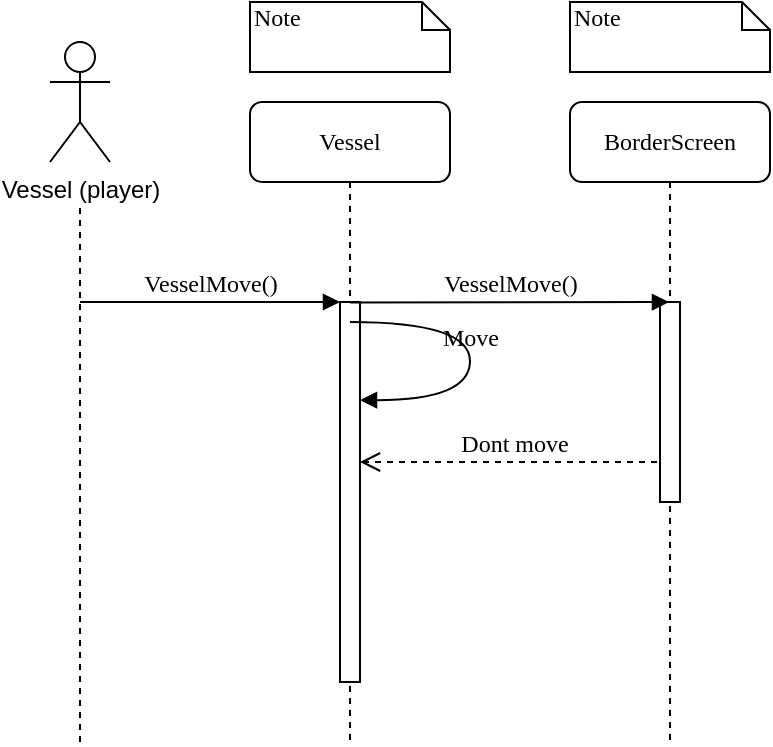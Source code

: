 <mxfile version="20.4.0" type="device"><diagram name="Page-1" id="13e1069c-82ec-6db2-03f1-153e76fe0fe0"><mxGraphModel dx="982" dy="534" grid="1" gridSize="10" guides="1" tooltips="1" connect="1" arrows="1" fold="1" page="1" pageScale="1" pageWidth="1100" pageHeight="850" background="none" math="0" shadow="0"><root><mxCell id="0"/><mxCell id="1" parent="0"/><mxCell id="bX2qyDrp9-ZOIV3XonO1-1" value="Vessel" style="shape=umlLifeline;perimeter=lifelinePerimeter;whiteSpace=wrap;html=1;container=1;collapsible=0;recursiveResize=0;outlineConnect=0;rounded=1;shadow=0;comic=0;labelBackgroundColor=none;strokeWidth=1;fontFamily=Verdana;fontSize=12;align=center;" vertex="1" parent="1"><mxGeometry x="240" y="80" width="100" height="320" as="geometry"/></mxCell><mxCell id="bX2qyDrp9-ZOIV3XonO1-2" value="" style="html=1;points=[];perimeter=orthogonalPerimeter;rounded=0;shadow=0;comic=0;labelBackgroundColor=none;strokeWidth=1;fontFamily=Verdana;fontSize=12;align=center;" vertex="1" parent="bX2qyDrp9-ZOIV3XonO1-1"><mxGeometry x="45" y="100" width="10" height="190" as="geometry"/></mxCell><mxCell id="bX2qyDrp9-ZOIV3XonO1-18" value="Move" style="html=1;verticalAlign=bottom;endArrow=block;labelBackgroundColor=none;fontFamily=Verdana;fontSize=12;elbow=vertical;edgeStyle=orthogonalEdgeStyle;curved=1;" edge="1" parent="bX2qyDrp9-ZOIV3XonO1-1" source="bX2qyDrp9-ZOIV3XonO1-1"><mxGeometry relative="1" as="geometry"><mxPoint x="60.66" y="110.0" as="sourcePoint"/><mxPoint x="55" y="149.09" as="targetPoint"/><Array as="points"><mxPoint x="110" y="110"/><mxPoint x="110" y="149"/></Array></mxGeometry></mxCell><mxCell id="bX2qyDrp9-ZOIV3XonO1-23" value="Dont move" style="html=1;verticalAlign=bottom;endArrow=open;dashed=1;endSize=8;labelBackgroundColor=none;fontFamily=Verdana;fontSize=12;edgeStyle=elbowEdgeStyle;elbow=vertical;" edge="1" parent="bX2qyDrp9-ZOIV3XonO1-1" source="bX2qyDrp9-ZOIV3XonO1-19"><mxGeometry relative="1" as="geometry"><mxPoint x="55" y="180" as="targetPoint"/><Array as="points"><mxPoint x="130" y="180"/><mxPoint x="160" y="180"/></Array><mxPoint x="185" y="180" as="sourcePoint"/></mxGeometry></mxCell><mxCell id="bX2qyDrp9-ZOIV3XonO1-10" value="VesselMove()" style="html=1;verticalAlign=bottom;endArrow=block;entryX=0;entryY=0;labelBackgroundColor=none;fontFamily=Verdana;fontSize=12;edgeStyle=elbowEdgeStyle;elbow=vertical;" edge="1" parent="1" target="bX2qyDrp9-ZOIV3XonO1-2"><mxGeometry relative="1" as="geometry"><mxPoint x="155" y="180" as="sourcePoint"/></mxGeometry></mxCell><mxCell id="bX2qyDrp9-ZOIV3XonO1-11" value="Note" style="shape=note;whiteSpace=wrap;html=1;size=14;verticalAlign=top;align=left;spacingTop=-6;rounded=0;shadow=0;comic=0;labelBackgroundColor=none;strokeWidth=1;fontFamily=Verdana;fontSize=12" vertex="1" parent="1"><mxGeometry x="240" y="30" width="100" height="35" as="geometry"/></mxCell><mxCell id="bX2qyDrp9-ZOIV3XonO1-12" value="Note" style="shape=note;whiteSpace=wrap;html=1;size=14;verticalAlign=top;align=left;spacingTop=-6;rounded=0;shadow=0;comic=0;labelBackgroundColor=none;strokeWidth=1;fontFamily=Verdana;fontSize=12" vertex="1" parent="1"><mxGeometry x="400" y="30" width="100" height="35" as="geometry"/></mxCell><mxCell id="bX2qyDrp9-ZOIV3XonO1-14" value="Vessel (player)" style="shape=umlActor;verticalLabelPosition=bottom;verticalAlign=top;html=1;outlineConnect=0;" vertex="1" parent="1"><mxGeometry x="140" y="50" width="30" height="60" as="geometry"/></mxCell><mxCell id="bX2qyDrp9-ZOIV3XonO1-15" value="" style="endArrow=none;dashed=1;html=1;rounded=0;" edge="1" parent="1"><mxGeometry width="50" height="50" relative="1" as="geometry"><mxPoint x="155" y="400" as="sourcePoint"/><mxPoint x="155" y="130" as="targetPoint"/></mxGeometry></mxCell><mxCell id="bX2qyDrp9-ZOIV3XonO1-19" value="BorderScreen" style="shape=umlLifeline;perimeter=lifelinePerimeter;whiteSpace=wrap;html=1;container=1;collapsible=0;recursiveResize=0;outlineConnect=0;rounded=1;shadow=0;comic=0;labelBackgroundColor=none;strokeWidth=1;fontFamily=Verdana;fontSize=12;align=center;" vertex="1" parent="1"><mxGeometry x="400" y="80" width="100" height="320" as="geometry"/></mxCell><mxCell id="bX2qyDrp9-ZOIV3XonO1-24" value="" style="html=1;points=[];perimeter=orthogonalPerimeter;rounded=0;shadow=0;comic=0;labelBackgroundColor=none;strokeWidth=1;fontFamily=Verdana;fontSize=12;align=center;" vertex="1" parent="bX2qyDrp9-ZOIV3XonO1-19"><mxGeometry x="45" y="100" width="10" height="100" as="geometry"/></mxCell><mxCell id="bX2qyDrp9-ZOIV3XonO1-22" value="VesselMove()" style="html=1;verticalAlign=bottom;endArrow=block;labelBackgroundColor=none;fontFamily=Verdana;fontSize=12;edgeStyle=elbowEdgeStyle;elbow=vertical;" edge="1" parent="1" target="bX2qyDrp9-ZOIV3XonO1-19"><mxGeometry relative="1" as="geometry"><mxPoint x="290" y="180.19" as="sourcePoint"/><mxPoint x="420" y="180.19" as="targetPoint"/></mxGeometry></mxCell></root></mxGraphModel></diagram></mxfile>